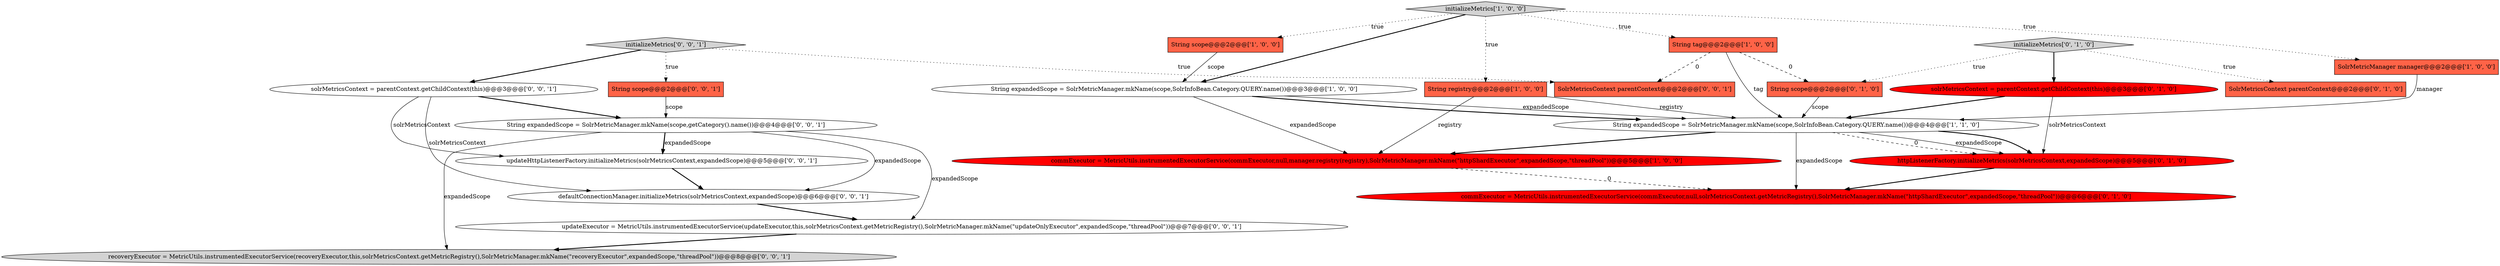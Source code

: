 digraph {
11 [style = filled, label = "commExecutor = MetricUtils.instrumentedExecutorService(commExecutor,null,solrMetricsContext.getMetricRegistry(),SolrMetricManager.mkName(\"httpShardExecutor\",expandedScope,\"threadPool\"))@@@6@@@['0', '1', '0']", fillcolor = red, shape = ellipse image = "AAA1AAABBB2BBB"];
18 [style = filled, label = "String expandedScope = SolrMetricManager.mkName(scope,getCategory().name())@@@4@@@['0', '0', '1']", fillcolor = white, shape = ellipse image = "AAA0AAABBB3BBB"];
7 [style = filled, label = "String tag@@@2@@@['1', '0', '0']", fillcolor = tomato, shape = box image = "AAA1AAABBB1BBB"];
19 [style = filled, label = "updateHttpListenerFactory.initializeMetrics(solrMetricsContext,expandedScope)@@@5@@@['0', '0', '1']", fillcolor = white, shape = ellipse image = "AAA0AAABBB3BBB"];
8 [style = filled, label = "SolrMetricsContext parentContext@@@2@@@['0', '1', '0']", fillcolor = tomato, shape = box image = "AAA0AAABBB2BBB"];
13 [style = filled, label = "initializeMetrics['0', '1', '0']", fillcolor = lightgray, shape = diamond image = "AAA0AAABBB2BBB"];
6 [style = filled, label = "commExecutor = MetricUtils.instrumentedExecutorService(commExecutor,null,manager.registry(registry),SolrMetricManager.mkName(\"httpShardExecutor\",expandedScope,\"threadPool\"))@@@5@@@['1', '0', '0']", fillcolor = red, shape = ellipse image = "AAA1AAABBB1BBB"];
16 [style = filled, label = "SolrMetricsContext parentContext@@@2@@@['0', '0', '1']", fillcolor = tomato, shape = box image = "AAA0AAABBB3BBB"];
0 [style = filled, label = "initializeMetrics['1', '0', '0']", fillcolor = lightgray, shape = diamond image = "AAA0AAABBB1BBB"];
15 [style = filled, label = "String scope@@@2@@@['0', '0', '1']", fillcolor = tomato, shape = box image = "AAA0AAABBB3BBB"];
4 [style = filled, label = "String expandedScope = SolrMetricManager.mkName(scope,SolrInfoBean.Category.QUERY.name())@@@4@@@['1', '1', '0']", fillcolor = white, shape = ellipse image = "AAA0AAABBB1BBB"];
14 [style = filled, label = "recoveryExecutor = MetricUtils.instrumentedExecutorService(recoveryExecutor,this,solrMetricsContext.getMetricRegistry(),SolrMetricManager.mkName(\"recoveryExecutor\",expandedScope,\"threadPool\"))@@@8@@@['0', '0', '1']", fillcolor = lightgray, shape = ellipse image = "AAA0AAABBB3BBB"];
12 [style = filled, label = "httpListenerFactory.initializeMetrics(solrMetricsContext,expandedScope)@@@5@@@['0', '1', '0']", fillcolor = red, shape = ellipse image = "AAA1AAABBB2BBB"];
10 [style = filled, label = "String scope@@@2@@@['0', '1', '0']", fillcolor = tomato, shape = box image = "AAA1AAABBB2BBB"];
1 [style = filled, label = "String scope@@@2@@@['1', '0', '0']", fillcolor = tomato, shape = box image = "AAA0AAABBB1BBB"];
17 [style = filled, label = "updateExecutor = MetricUtils.instrumentedExecutorService(updateExecutor,this,solrMetricsContext.getMetricRegistry(),SolrMetricManager.mkName(\"updateOnlyExecutor\",expandedScope,\"threadPool\"))@@@7@@@['0', '0', '1']", fillcolor = white, shape = ellipse image = "AAA0AAABBB3BBB"];
22 [style = filled, label = "defaultConnectionManager.initializeMetrics(solrMetricsContext,expandedScope)@@@6@@@['0', '0', '1']", fillcolor = white, shape = ellipse image = "AAA0AAABBB3BBB"];
2 [style = filled, label = "String expandedScope = SolrMetricManager.mkName(scope,SolrInfoBean.Category.QUERY.name())@@@3@@@['1', '0', '0']", fillcolor = white, shape = ellipse image = "AAA0AAABBB1BBB"];
21 [style = filled, label = "solrMetricsContext = parentContext.getChildContext(this)@@@3@@@['0', '0', '1']", fillcolor = white, shape = ellipse image = "AAA0AAABBB3BBB"];
9 [style = filled, label = "solrMetricsContext = parentContext.getChildContext(this)@@@3@@@['0', '1', '0']", fillcolor = red, shape = ellipse image = "AAA1AAABBB2BBB"];
3 [style = filled, label = "SolrMetricManager manager@@@2@@@['1', '0', '0']", fillcolor = tomato, shape = box image = "AAA0AAABBB1BBB"];
20 [style = filled, label = "initializeMetrics['0', '0', '1']", fillcolor = lightgray, shape = diamond image = "AAA0AAABBB3BBB"];
5 [style = filled, label = "String registry@@@2@@@['1', '0', '0']", fillcolor = tomato, shape = box image = "AAA0AAABBB1BBB"];
9->12 [style = solid, label="solrMetricsContext"];
18->17 [style = solid, label="expandedScope"];
0->5 [style = dotted, label="true"];
2->4 [style = solid, label="expandedScope"];
4->6 [style = bold, label=""];
7->16 [style = dashed, label="0"];
5->6 [style = solid, label="registry"];
1->2 [style = solid, label="scope"];
9->4 [style = bold, label=""];
0->2 [style = bold, label=""];
6->11 [style = dashed, label="0"];
12->11 [style = bold, label=""];
18->19 [style = bold, label=""];
7->4 [style = solid, label="tag"];
3->4 [style = solid, label="manager"];
15->18 [style = solid, label="scope"];
13->10 [style = dotted, label="true"];
2->4 [style = bold, label=""];
21->18 [style = bold, label=""];
2->6 [style = solid, label="expandedScope"];
20->16 [style = dotted, label="true"];
4->12 [style = dashed, label="0"];
18->19 [style = solid, label="expandedScope"];
20->21 [style = bold, label=""];
5->4 [style = solid, label="registry"];
17->14 [style = bold, label=""];
13->8 [style = dotted, label="true"];
4->12 [style = solid, label="expandedScope"];
18->22 [style = solid, label="expandedScope"];
4->12 [style = bold, label=""];
22->17 [style = bold, label=""];
7->10 [style = dashed, label="0"];
18->14 [style = solid, label="expandedScope"];
10->4 [style = solid, label="scope"];
13->9 [style = bold, label=""];
0->3 [style = dotted, label="true"];
21->22 [style = solid, label="solrMetricsContext"];
4->11 [style = solid, label="expandedScope"];
21->19 [style = solid, label="solrMetricsContext"];
19->22 [style = bold, label=""];
20->15 [style = dotted, label="true"];
0->7 [style = dotted, label="true"];
0->1 [style = dotted, label="true"];
}
